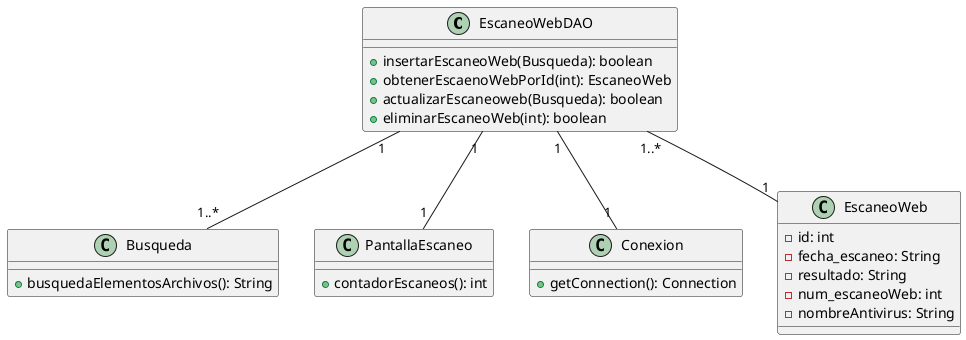 @startuml 
class EscaneoWebDAO { 
    + insertarEscaneoWeb(Busqueda): boolean 
    + obtenerEscaenoWebPorId(int): EscaneoWeb 
    + actualizarEscaneoweb(Busqueda): boolean 
    + eliminarEscaneoWeb(int): boolean 
} 
class Busqueda { 
    + busquedaElementosArchivos(): String 
} 
class PantallaEscaneo { 
    + contadorEscaneos(): int 
} 
class Conexion { 
    + getConnection(): Connection 
} 
class EscaneoWeb { 
    - id: int 
    - fecha_escaneo: String 
    - resultado: String 
    - num_escaneoWeb: int 
    - nombreAntivirus: String 
} 
EscaneoWebDAO "1" -- "1..*" Busqueda 
EscaneoWebDAO "1" -- "1" PantallaEscaneo 
EscaneoWebDAO "1" -- "1" Conexion 
EscaneoWebDAO "1..*" -- "1" EscaneoWeb 
@enduml 
